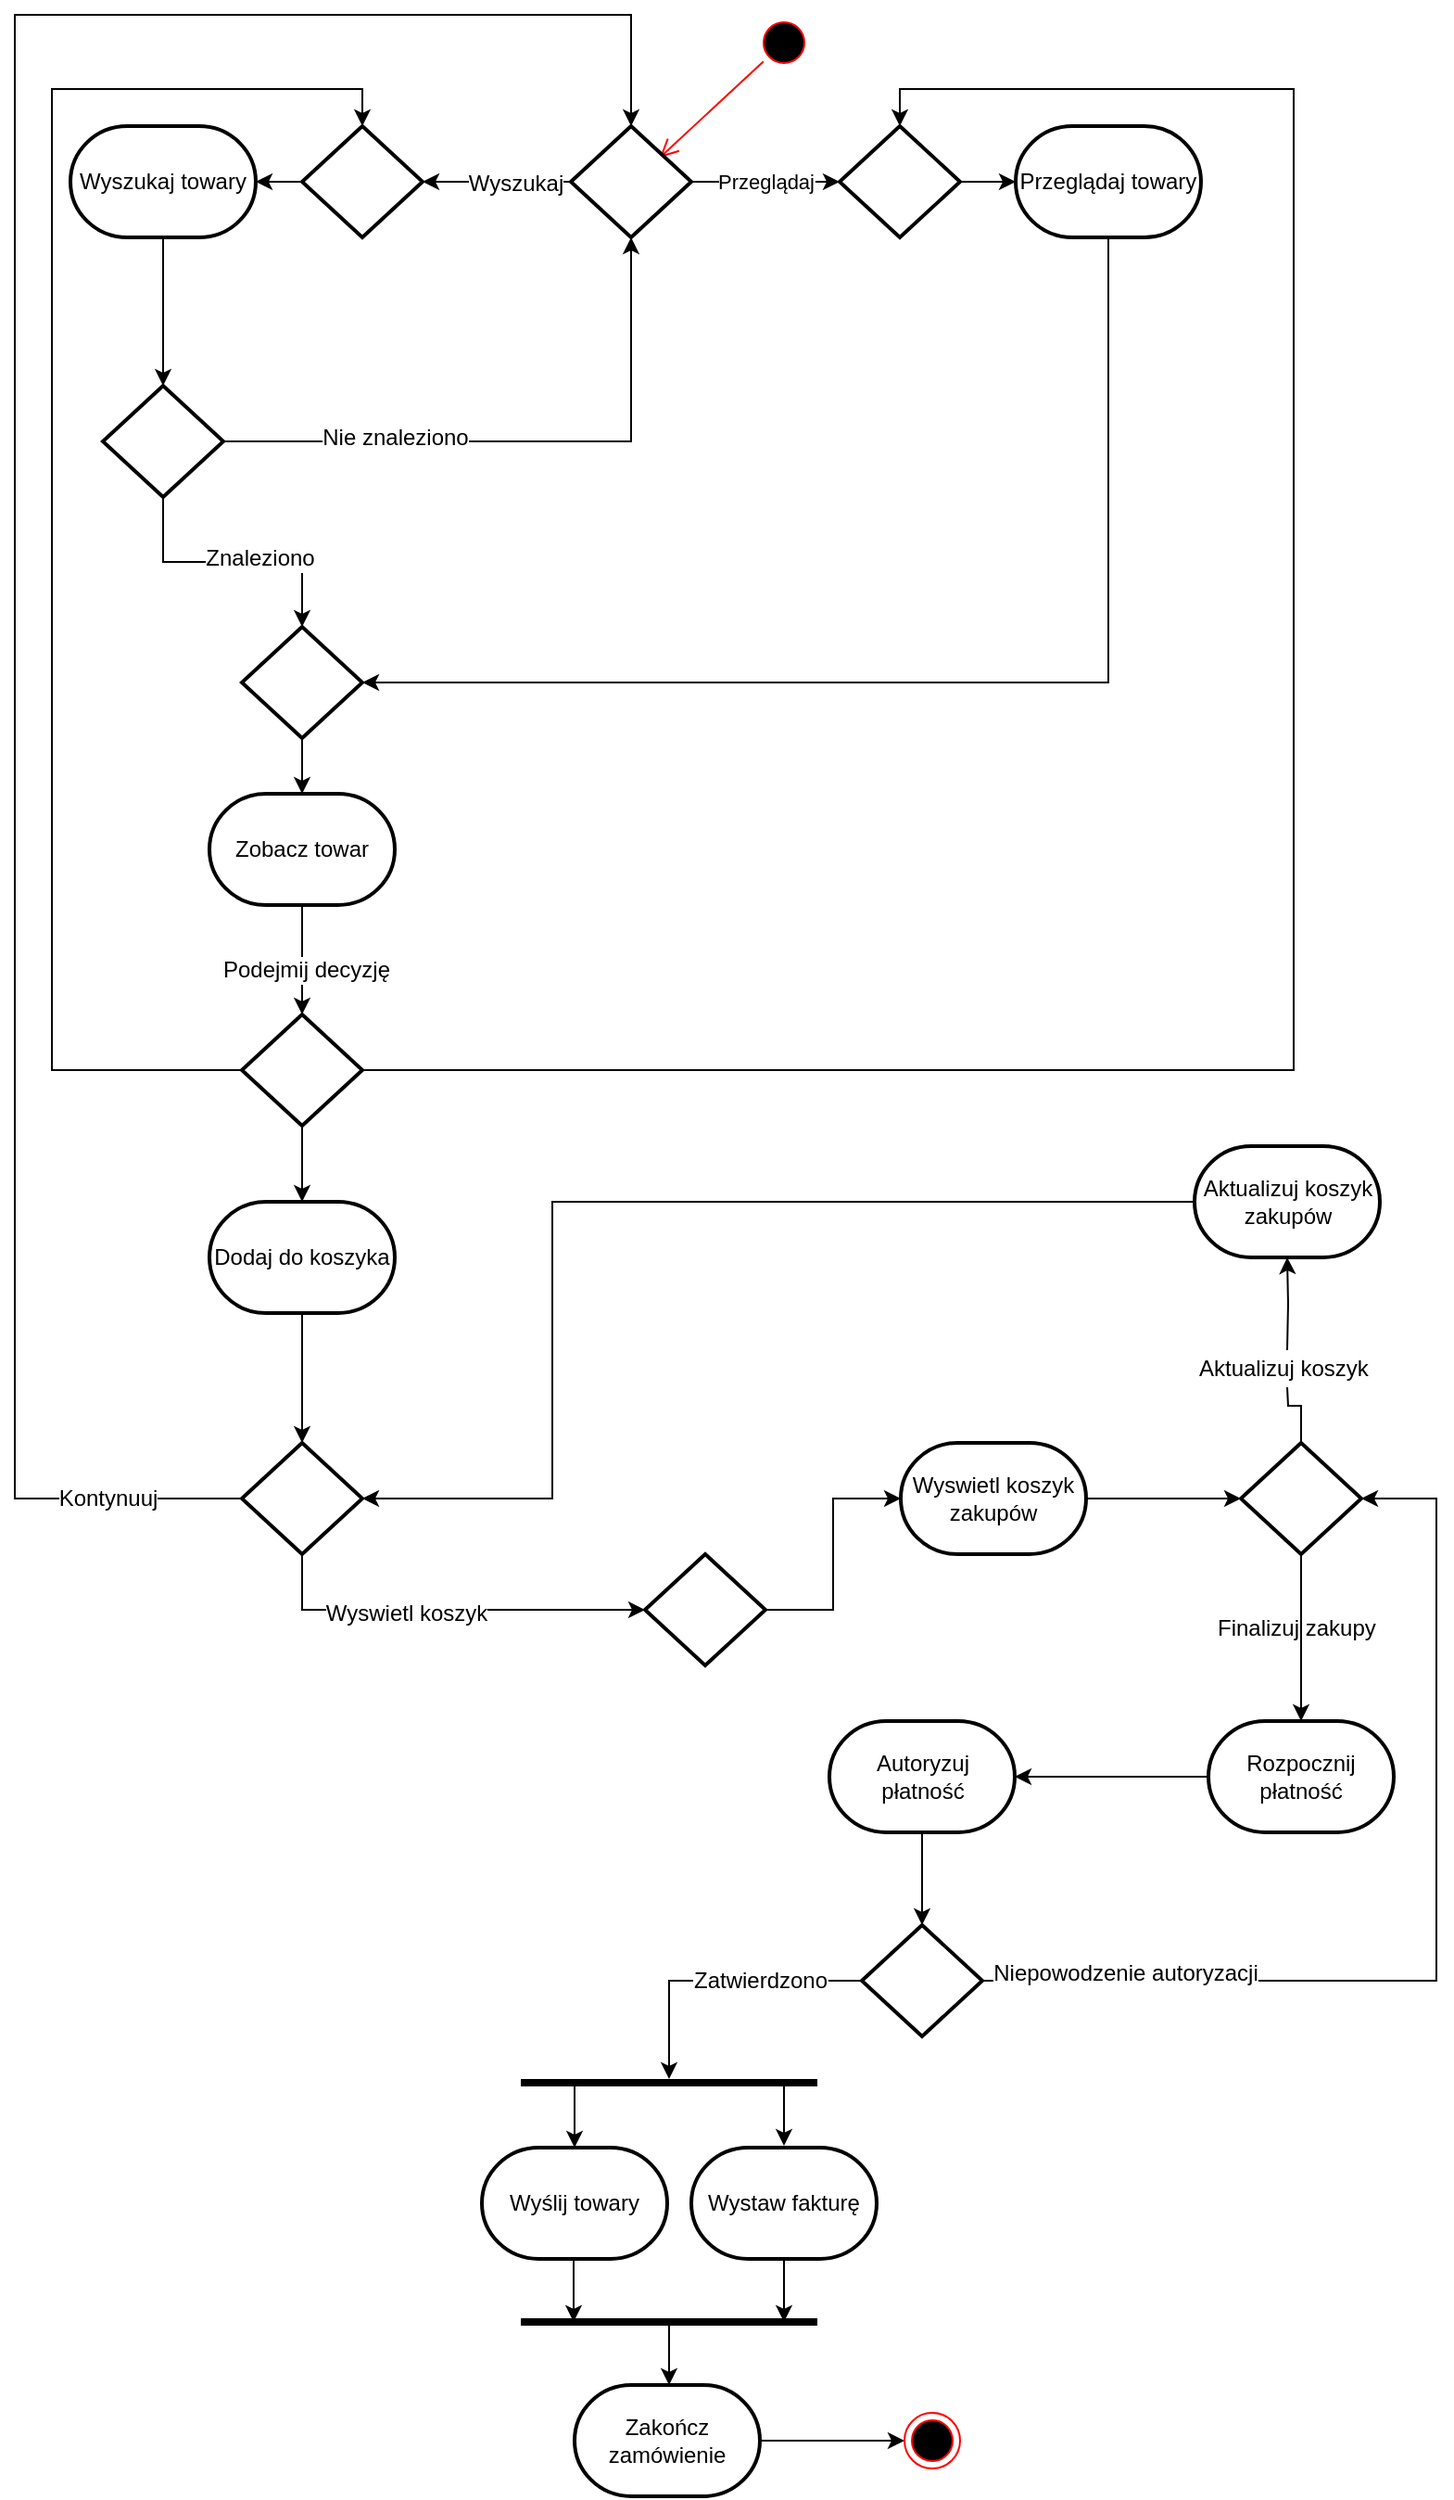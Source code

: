 <mxfile version="12.2.0" type="github" pages="1">
  <diagram id="q-2RWPI-wPKnb1UbpKC9" name="Strona-1">
    <mxGraphModel dx="1024" dy="575" grid="1" gridSize="10" guides="1" tooltips="1" connect="1" arrows="1" fold="1" page="1" pageScale="1" pageWidth="827" pageHeight="1169" math="0" shadow="0">
      <root>
        <mxCell id="0"/>
        <mxCell id="1" parent="0"/>
        <mxCell id="qWSLHKxNZ5O1IRngzNQX-28" value="" style="ellipse;html=1;shape=startState;fillColor=#000000;strokeColor=#ff0000;" parent="1" vertex="1">
          <mxGeometry x="413" y="30" width="30" height="30" as="geometry"/>
        </mxCell>
        <mxCell id="qWSLHKxNZ5O1IRngzNQX-29" value="" style="html=1;verticalAlign=bottom;endArrow=open;endSize=8;strokeColor=#ff0000;entryX=0.738;entryY=0.283;entryDx=0;entryDy=0;entryPerimeter=0;" parent="1" source="qWSLHKxNZ5O1IRngzNQX-28" target="qWSLHKxNZ5O1IRngzNQX-30" edge="1">
          <mxGeometry relative="1" as="geometry">
            <mxPoint x="345.5" y="90" as="targetPoint"/>
          </mxGeometry>
        </mxCell>
        <mxCell id="qWSLHKxNZ5O1IRngzNQX-33" value="" style="edgeStyle=orthogonalEdgeStyle;rounded=0;orthogonalLoop=1;jettySize=auto;html=1;" parent="1" source="qWSLHKxNZ5O1IRngzNQX-30" target="qWSLHKxNZ5O1IRngzNQX-32" edge="1">
          <mxGeometry relative="1" as="geometry"/>
        </mxCell>
        <mxCell id="qWSLHKxNZ5O1IRngzNQX-36" value="Wyszukaj" style="text;html=1;resizable=0;points=[];align=center;verticalAlign=middle;labelBackgroundColor=#ffffff;" parent="qWSLHKxNZ5O1IRngzNQX-33" vertex="1" connectable="0">
          <mxGeometry x="-0.25" y="1" relative="1" as="geometry">
            <mxPoint as="offset"/>
          </mxGeometry>
        </mxCell>
        <mxCell id="qWSLHKxNZ5O1IRngzNQX-35" value="Przeglądaj" style="edgeStyle=orthogonalEdgeStyle;rounded=0;orthogonalLoop=1;jettySize=auto;html=1;" parent="1" source="qWSLHKxNZ5O1IRngzNQX-30" target="qWSLHKxNZ5O1IRngzNQX-34" edge="1">
          <mxGeometry relative="1" as="geometry"/>
        </mxCell>
        <mxCell id="qWSLHKxNZ5O1IRngzNQX-30" value="" style="strokeWidth=2;html=1;shape=mxgraph.flowchart.decision;whiteSpace=wrap;" parent="1" vertex="1">
          <mxGeometry x="313" y="90" width="65" height="60" as="geometry"/>
        </mxCell>
        <mxCell id="qWSLHKxNZ5O1IRngzNQX-37" style="edgeStyle=orthogonalEdgeStyle;rounded=0;orthogonalLoop=1;jettySize=auto;html=1;exitX=1;exitY=0.5;exitDx=0;exitDy=0;exitPerimeter=0;entryX=0;entryY=0.5;entryDx=0;entryDy=0;entryPerimeter=0;" parent="1" source="qWSLHKxNZ5O1IRngzNQX-34" target="qWSLHKxNZ5O1IRngzNQX-31" edge="1">
          <mxGeometry relative="1" as="geometry"/>
        </mxCell>
        <mxCell id="qWSLHKxNZ5O1IRngzNQX-34" value="" style="strokeWidth=2;html=1;shape=mxgraph.flowchart.decision;whiteSpace=wrap;" parent="1" vertex="1">
          <mxGeometry x="458" y="90" width="65" height="60" as="geometry"/>
        </mxCell>
        <mxCell id="qWSLHKxNZ5O1IRngzNQX-40" style="edgeStyle=orthogonalEdgeStyle;rounded=0;orthogonalLoop=1;jettySize=auto;html=1;exitX=0;exitY=0.5;exitDx=0;exitDy=0;exitPerimeter=0;entryX=1;entryY=0.5;entryDx=0;entryDy=0;entryPerimeter=0;" parent="1" source="qWSLHKxNZ5O1IRngzNQX-32" target="qWSLHKxNZ5O1IRngzNQX-38" edge="1">
          <mxGeometry relative="1" as="geometry"/>
        </mxCell>
        <mxCell id="qWSLHKxNZ5O1IRngzNQX-42" value="" style="edgeStyle=orthogonalEdgeStyle;rounded=0;orthogonalLoop=1;jettySize=auto;html=1;exitX=0.5;exitY=1;exitDx=0;exitDy=0;exitPerimeter=0;" parent="1" source="qWSLHKxNZ5O1IRngzNQX-38" target="qWSLHKxNZ5O1IRngzNQX-41" edge="1">
          <mxGeometry relative="1" as="geometry"/>
        </mxCell>
        <mxCell id="qWSLHKxNZ5O1IRngzNQX-32" value="" style="strokeWidth=2;html=1;shape=mxgraph.flowchart.decision;whiteSpace=wrap;" parent="1" vertex="1">
          <mxGeometry x="168" y="90" width="65" height="60" as="geometry"/>
        </mxCell>
        <mxCell id="qWSLHKxNZ5O1IRngzNQX-43" style="edgeStyle=orthogonalEdgeStyle;rounded=0;orthogonalLoop=1;jettySize=auto;html=1;exitX=1;exitY=0.5;exitDx=0;exitDy=0;exitPerimeter=0;entryX=0.5;entryY=1;entryDx=0;entryDy=0;entryPerimeter=0;" parent="1" source="qWSLHKxNZ5O1IRngzNQX-41" target="qWSLHKxNZ5O1IRngzNQX-30" edge="1">
          <mxGeometry relative="1" as="geometry"/>
        </mxCell>
        <mxCell id="qWSLHKxNZ5O1IRngzNQX-44" value="Nie znaleziono" style="text;html=1;resizable=0;points=[];align=center;verticalAlign=middle;labelBackgroundColor=#ffffff;" parent="qWSLHKxNZ5O1IRngzNQX-43" vertex="1" connectable="0">
          <mxGeometry x="-0.442" y="2" relative="1" as="geometry">
            <mxPoint as="offset"/>
          </mxGeometry>
        </mxCell>
        <mxCell id="qWSLHKxNZ5O1IRngzNQX-50" style="edgeStyle=orthogonalEdgeStyle;rounded=0;orthogonalLoop=1;jettySize=auto;html=1;exitX=0.5;exitY=1;exitDx=0;exitDy=0;exitPerimeter=0;entryX=0.5;entryY=0;entryDx=0;entryDy=0;entryPerimeter=0;" parent="1" source="qWSLHKxNZ5O1IRngzNQX-41" target="qWSLHKxNZ5O1IRngzNQX-45" edge="1">
          <mxGeometry relative="1" as="geometry"/>
        </mxCell>
        <mxCell id="qWSLHKxNZ5O1IRngzNQX-51" value="Znaleziono" style="text;html=1;resizable=0;points=[];align=center;verticalAlign=middle;labelBackgroundColor=#ffffff;" parent="qWSLHKxNZ5O1IRngzNQX-50" vertex="1" connectable="0">
          <mxGeometry x="0.202" y="2" relative="1" as="geometry">
            <mxPoint as="offset"/>
          </mxGeometry>
        </mxCell>
        <mxCell id="qWSLHKxNZ5O1IRngzNQX-41" value="" style="strokeWidth=2;html=1;shape=mxgraph.flowchart.decision;whiteSpace=wrap;" parent="1" vertex="1">
          <mxGeometry x="60.5" y="230" width="65" height="60" as="geometry"/>
        </mxCell>
        <mxCell id="qWSLHKxNZ5O1IRngzNQX-54" style="edgeStyle=orthogonalEdgeStyle;rounded=0;orthogonalLoop=1;jettySize=auto;html=1;exitX=0.5;exitY=1;exitDx=0;exitDy=0;exitPerimeter=0;entryX=0.5;entryY=0;entryDx=0;entryDy=0;entryPerimeter=0;" parent="1" source="qWSLHKxNZ5O1IRngzNQX-45" target="qWSLHKxNZ5O1IRngzNQX-52" edge="1">
          <mxGeometry relative="1" as="geometry"/>
        </mxCell>
        <mxCell id="qWSLHKxNZ5O1IRngzNQX-45" value="" style="strokeWidth=2;html=1;shape=mxgraph.flowchart.decision;whiteSpace=wrap;" parent="1" vertex="1">
          <mxGeometry x="135.5" y="360" width="65" height="60" as="geometry"/>
        </mxCell>
        <mxCell id="qWSLHKxNZ5O1IRngzNQX-53" style="edgeStyle=orthogonalEdgeStyle;rounded=0;orthogonalLoop=1;jettySize=auto;html=1;exitX=0.5;exitY=1;exitDx=0;exitDy=0;exitPerimeter=0;entryX=1;entryY=0.5;entryDx=0;entryDy=0;entryPerimeter=0;" parent="1" source="qWSLHKxNZ5O1IRngzNQX-31" target="qWSLHKxNZ5O1IRngzNQX-45" edge="1">
          <mxGeometry relative="1" as="geometry"/>
        </mxCell>
        <mxCell id="qWSLHKxNZ5O1IRngzNQX-31" value="Przeglądaj towary" style="strokeWidth=2;html=1;shape=mxgraph.flowchart.terminator;whiteSpace=wrap;" parent="1" vertex="1">
          <mxGeometry x="553" y="90" width="100" height="60" as="geometry"/>
        </mxCell>
        <mxCell id="qWSLHKxNZ5O1IRngzNQX-38" value="Wyszukaj towary" style="strokeWidth=2;html=1;shape=mxgraph.flowchart.terminator;whiteSpace=wrap;" parent="1" vertex="1">
          <mxGeometry x="43" y="90" width="100" height="60" as="geometry"/>
        </mxCell>
        <mxCell id="qWSLHKxNZ5O1IRngzNQX-56" style="edgeStyle=orthogonalEdgeStyle;rounded=0;orthogonalLoop=1;jettySize=auto;html=1;exitX=0.5;exitY=1;exitDx=0;exitDy=0;exitPerimeter=0;entryX=0.5;entryY=0;entryDx=0;entryDy=0;entryPerimeter=0;" parent="1" source="qWSLHKxNZ5O1IRngzNQX-52" target="qWSLHKxNZ5O1IRngzNQX-55" edge="1">
          <mxGeometry relative="1" as="geometry"/>
        </mxCell>
        <mxCell id="qWSLHKxNZ5O1IRngzNQX-58" value="Podejmij decyzję" style="text;html=1;resizable=0;points=[];align=center;verticalAlign=middle;labelBackgroundColor=#ffffff;" parent="qWSLHKxNZ5O1IRngzNQX-56" vertex="1" connectable="0">
          <mxGeometry x="0.167" y="2" relative="1" as="geometry">
            <mxPoint as="offset"/>
          </mxGeometry>
        </mxCell>
        <mxCell id="qWSLHKxNZ5O1IRngzNQX-52" value="Zobacz towar" style="strokeWidth=2;html=1;shape=mxgraph.flowchart.terminator;whiteSpace=wrap;" parent="1" vertex="1">
          <mxGeometry x="118" y="450" width="100" height="60" as="geometry"/>
        </mxCell>
        <mxCell id="qWSLHKxNZ5O1IRngzNQX-59" style="edgeStyle=orthogonalEdgeStyle;rounded=0;orthogonalLoop=1;jettySize=auto;html=1;exitX=0;exitY=0.5;exitDx=0;exitDy=0;exitPerimeter=0;entryX=0.5;entryY=0;entryDx=0;entryDy=0;entryPerimeter=0;" parent="1" source="qWSLHKxNZ5O1IRngzNQX-55" target="qWSLHKxNZ5O1IRngzNQX-32" edge="1">
          <mxGeometry relative="1" as="geometry">
            <Array as="points">
              <mxPoint x="33" y="599"/>
              <mxPoint x="33" y="70"/>
              <mxPoint x="201" y="70"/>
            </Array>
          </mxGeometry>
        </mxCell>
        <mxCell id="qWSLHKxNZ5O1IRngzNQX-60" style="edgeStyle=orthogonalEdgeStyle;rounded=0;orthogonalLoop=1;jettySize=auto;html=1;exitX=1;exitY=0.5;exitDx=0;exitDy=0;exitPerimeter=0;entryX=0.5;entryY=0;entryDx=0;entryDy=0;entryPerimeter=0;" parent="1" source="qWSLHKxNZ5O1IRngzNQX-55" target="qWSLHKxNZ5O1IRngzNQX-34" edge="1">
          <mxGeometry relative="1" as="geometry">
            <Array as="points">
              <mxPoint x="703" y="599"/>
              <mxPoint x="703" y="70"/>
              <mxPoint x="491" y="70"/>
            </Array>
          </mxGeometry>
        </mxCell>
        <mxCell id="qWSLHKxNZ5O1IRngzNQX-61" style="edgeStyle=orthogonalEdgeStyle;rounded=0;orthogonalLoop=1;jettySize=auto;html=1;exitX=0.5;exitY=1;exitDx=0;exitDy=0;exitPerimeter=0;entryX=0.5;entryY=0;entryDx=0;entryDy=0;entryPerimeter=0;" parent="1" source="qWSLHKxNZ5O1IRngzNQX-55" target="qWSLHKxNZ5O1IRngzNQX-63" edge="1">
          <mxGeometry relative="1" as="geometry">
            <mxPoint x="168" y="680" as="targetPoint"/>
          </mxGeometry>
        </mxCell>
        <mxCell id="qWSLHKxNZ5O1IRngzNQX-55" value="" style="strokeWidth=2;html=1;shape=mxgraph.flowchart.decision;whiteSpace=wrap;" parent="1" vertex="1">
          <mxGeometry x="135.5" y="569" width="65" height="60" as="geometry"/>
        </mxCell>
        <mxCell id="qWSLHKxNZ5O1IRngzNQX-65" style="edgeStyle=orthogonalEdgeStyle;rounded=0;orthogonalLoop=1;jettySize=auto;html=1;exitX=0.5;exitY=1;exitDx=0;exitDy=0;exitPerimeter=0;entryX=0.5;entryY=0;entryDx=0;entryDy=0;entryPerimeter=0;" parent="1" source="qWSLHKxNZ5O1IRngzNQX-63" target="qWSLHKxNZ5O1IRngzNQX-64" edge="1">
          <mxGeometry relative="1" as="geometry"/>
        </mxCell>
        <mxCell id="qWSLHKxNZ5O1IRngzNQX-63" value="Dodaj do koszyka" style="strokeWidth=2;html=1;shape=mxgraph.flowchart.terminator;whiteSpace=wrap;" parent="1" vertex="1">
          <mxGeometry x="118" y="670" width="100" height="60" as="geometry"/>
        </mxCell>
        <mxCell id="qWSLHKxNZ5O1IRngzNQX-69" style="edgeStyle=orthogonalEdgeStyle;rounded=0;orthogonalLoop=1;jettySize=auto;html=1;exitX=0;exitY=0.5;exitDx=0;exitDy=0;exitPerimeter=0;entryX=0.5;entryY=0;entryDx=0;entryDy=0;entryPerimeter=0;" parent="1" source="qWSLHKxNZ5O1IRngzNQX-64" target="qWSLHKxNZ5O1IRngzNQX-30" edge="1">
          <mxGeometry relative="1" as="geometry">
            <Array as="points">
              <mxPoint x="13" y="830"/>
              <mxPoint x="13" y="30"/>
              <mxPoint x="346" y="30"/>
            </Array>
          </mxGeometry>
        </mxCell>
        <mxCell id="qWSLHKxNZ5O1IRngzNQX-70" value="Kontynuuj" style="text;html=1;resizable=0;points=[];align=center;verticalAlign=middle;labelBackgroundColor=#ffffff;" parent="qWSLHKxNZ5O1IRngzNQX-69" vertex="1" connectable="0">
          <mxGeometry x="-0.889" relative="1" as="geometry">
            <mxPoint as="offset"/>
          </mxGeometry>
        </mxCell>
        <mxCell id="qWSLHKxNZ5O1IRngzNQX-72" value="" style="edgeStyle=orthogonalEdgeStyle;rounded=0;orthogonalLoop=1;jettySize=auto;html=1;exitX=0.5;exitY=1;exitDx=0;exitDy=0;exitPerimeter=0;" parent="1" source="qWSLHKxNZ5O1IRngzNQX-64" target="qWSLHKxNZ5O1IRngzNQX-71" edge="1">
          <mxGeometry relative="1" as="geometry">
            <Array as="points">
              <mxPoint x="168" y="890"/>
            </Array>
          </mxGeometry>
        </mxCell>
        <mxCell id="qWSLHKxNZ5O1IRngzNQX-75" value="Wyswietl koszyk" style="text;html=1;resizable=0;points=[];align=center;verticalAlign=middle;labelBackgroundColor=#ffffff;" parent="qWSLHKxNZ5O1IRngzNQX-72" vertex="1" connectable="0">
          <mxGeometry x="-0.207" y="-2" relative="1" as="geometry">
            <mxPoint x="1" as="offset"/>
          </mxGeometry>
        </mxCell>
        <mxCell id="qWSLHKxNZ5O1IRngzNQX-64" value="" style="strokeWidth=2;html=1;shape=mxgraph.flowchart.decision;whiteSpace=wrap;" parent="1" vertex="1">
          <mxGeometry x="135.5" y="800" width="65" height="60" as="geometry"/>
        </mxCell>
        <mxCell id="qWSLHKxNZ5O1IRngzNQX-77" style="edgeStyle=orthogonalEdgeStyle;rounded=0;orthogonalLoop=1;jettySize=auto;html=1;exitX=1;exitY=0.5;exitDx=0;exitDy=0;exitPerimeter=0;" parent="1" source="qWSLHKxNZ5O1IRngzNQX-71" target="qWSLHKxNZ5O1IRngzNQX-76" edge="1">
          <mxGeometry relative="1" as="geometry"/>
        </mxCell>
        <mxCell id="qWSLHKxNZ5O1IRngzNQX-71" value="" style="strokeWidth=2;html=1;shape=mxgraph.flowchart.decision;whiteSpace=wrap;" parent="1" vertex="1">
          <mxGeometry x="353" y="860" width="65" height="60" as="geometry"/>
        </mxCell>
        <mxCell id="qWSLHKxNZ5O1IRngzNQX-79" style="edgeStyle=orthogonalEdgeStyle;rounded=0;orthogonalLoop=1;jettySize=auto;html=1;exitX=1;exitY=0.5;exitDx=0;exitDy=0;exitPerimeter=0;entryX=0;entryY=0.5;entryDx=0;entryDy=0;entryPerimeter=0;" parent="1" source="qWSLHKxNZ5O1IRngzNQX-76" target="qWSLHKxNZ5O1IRngzNQX-78" edge="1">
          <mxGeometry relative="1" as="geometry"/>
        </mxCell>
        <mxCell id="qWSLHKxNZ5O1IRngzNQX-76" value="Wyswietl koszyk zakupów" style="strokeWidth=2;html=1;shape=mxgraph.flowchart.terminator;whiteSpace=wrap;" parent="1" vertex="1">
          <mxGeometry x="491" y="800" width="100" height="60" as="geometry"/>
        </mxCell>
        <mxCell id="qWSLHKxNZ5O1IRngzNQX-82" value="" style="edgeStyle=orthogonalEdgeStyle;rounded=0;orthogonalLoop=1;jettySize=auto;html=1;entryX=0.5;entryY=0;entryDx=0;entryDy=0;entryPerimeter=0;" parent="1" source="qWSLHKxNZ5O1IRngzNQX-78" target="-5VtkuVrbkyOp1K963xb-1" edge="1">
          <mxGeometry relative="1" as="geometry">
            <Array as="points">
              <mxPoint x="707.5" y="950"/>
            </Array>
            <mxPoint x="707.5" y="940" as="targetPoint"/>
          </mxGeometry>
        </mxCell>
        <mxCell id="qWSLHKxNZ5O1IRngzNQX-85" value="" style="edgeStyle=orthogonalEdgeStyle;rounded=0;orthogonalLoop=1;jettySize=auto;html=1;entryX=0.5;entryY=1;entryDx=0;entryDy=0;entryPerimeter=0;" parent="1" target="qWSLHKxNZ5O1IRngzNQX-90" edge="1">
          <mxGeometry relative="1" as="geometry">
            <mxPoint x="699.5" y="710" as="targetPoint"/>
            <mxPoint x="699.5" y="750" as="sourcePoint"/>
          </mxGeometry>
        </mxCell>
        <mxCell id="qWSLHKxNZ5O1IRngzNQX-78" value="" style="strokeWidth=2;html=1;shape=mxgraph.flowchart.decision;whiteSpace=wrap;" parent="1" vertex="1">
          <mxGeometry x="674.5" y="800" width="65" height="60" as="geometry"/>
        </mxCell>
        <mxCell id="qWSLHKxNZ5O1IRngzNQX-86" value="Aktualizuj koszyk" style="text;html=1;resizable=0;points=[];autosize=1;align=left;verticalAlign=top;spacingTop=-4;" parent="1" vertex="1">
          <mxGeometry x="649.5" y="750" width="110" height="20" as="geometry"/>
        </mxCell>
        <mxCell id="qWSLHKxNZ5O1IRngzNQX-87" value="" style="edgeStyle=orthogonalEdgeStyle;rounded=0;orthogonalLoop=1;jettySize=auto;html=1;endArrow=none;endFill=0;" parent="1" source="qWSLHKxNZ5O1IRngzNQX-78" edge="1">
          <mxGeometry relative="1" as="geometry">
            <mxPoint x="707" y="800" as="sourcePoint"/>
            <mxPoint x="699.5" y="770" as="targetPoint"/>
          </mxGeometry>
        </mxCell>
        <mxCell id="qWSLHKxNZ5O1IRngzNQX-93" style="edgeStyle=orthogonalEdgeStyle;rounded=0;orthogonalLoop=1;jettySize=auto;html=1;exitX=0;exitY=0.5;exitDx=0;exitDy=0;exitPerimeter=0;entryX=1;entryY=0.5;entryDx=0;entryDy=0;entryPerimeter=0;endArrow=classic;endFill=1;" parent="1" source="qWSLHKxNZ5O1IRngzNQX-90" target="qWSLHKxNZ5O1IRngzNQX-64" edge="1">
          <mxGeometry relative="1" as="geometry">
            <Array as="points">
              <mxPoint x="303" y="670"/>
              <mxPoint x="303" y="830"/>
            </Array>
          </mxGeometry>
        </mxCell>
        <mxCell id="qWSLHKxNZ5O1IRngzNQX-90" value="Aktualizuj koszyk zakupów" style="strokeWidth=2;html=1;shape=mxgraph.flowchart.terminator;whiteSpace=wrap;" parent="1" vertex="1">
          <mxGeometry x="649.5" y="640" width="100" height="60" as="geometry"/>
        </mxCell>
        <mxCell id="qWSLHKxNZ5O1IRngzNQX-94" value="Finalizuj zakupy" style="text;html=1;resizable=0;points=[];autosize=1;align=left;verticalAlign=top;spacingTop=-4;" parent="1" vertex="1">
          <mxGeometry x="659.5" y="890" width="100" height="20" as="geometry"/>
        </mxCell>
        <mxCell id="-5VtkuVrbkyOp1K963xb-6" style="edgeStyle=orthogonalEdgeStyle;rounded=0;orthogonalLoop=1;jettySize=auto;html=1;entryX=1;entryY=0.5;entryDx=0;entryDy=0;entryPerimeter=0;endArrow=classic;endFill=1;" edge="1" parent="1" source="-5VtkuVrbkyOp1K963xb-1" target="-5VtkuVrbkyOp1K963xb-2">
          <mxGeometry relative="1" as="geometry">
            <mxPoint x="568.5" y="980" as="sourcePoint"/>
          </mxGeometry>
        </mxCell>
        <mxCell id="-5VtkuVrbkyOp1K963xb-1" value="Rozpocznij płatność" style="strokeWidth=2;html=1;shape=mxgraph.flowchart.terminator;whiteSpace=wrap;" vertex="1" parent="1">
          <mxGeometry x="657" y="950" width="100" height="60" as="geometry"/>
        </mxCell>
        <mxCell id="-5VtkuVrbkyOp1K963xb-7" style="edgeStyle=orthogonalEdgeStyle;rounded=0;orthogonalLoop=1;jettySize=auto;html=1;exitX=0.5;exitY=1;exitDx=0;exitDy=0;exitPerimeter=0;endArrow=classic;endFill=1;entryX=0.5;entryY=0;entryDx=0;entryDy=0;entryPerimeter=0;" edge="1" parent="1" source="-5VtkuVrbkyOp1K963xb-2" target="-5VtkuVrbkyOp1K963xb-33">
          <mxGeometry relative="1" as="geometry">
            <mxPoint x="503" y="1040" as="targetPoint"/>
          </mxGeometry>
        </mxCell>
        <mxCell id="-5VtkuVrbkyOp1K963xb-2" value="Autoryzuj płatność" style="strokeWidth=2;html=1;shape=mxgraph.flowchart.terminator;whiteSpace=wrap;" vertex="1" parent="1">
          <mxGeometry x="452.5" y="950" width="100" height="60" as="geometry"/>
        </mxCell>
        <mxCell id="-5VtkuVrbkyOp1K963xb-3" value="Wyślij towary" style="strokeWidth=2;html=1;shape=mxgraph.flowchart.terminator;whiteSpace=wrap;" vertex="1" parent="1">
          <mxGeometry x="265" y="1180" width="100" height="60" as="geometry"/>
        </mxCell>
        <mxCell id="-5VtkuVrbkyOp1K963xb-4" value="Wystaw fakturę" style="strokeWidth=2;html=1;shape=mxgraph.flowchart.terminator;whiteSpace=wrap;" vertex="1" parent="1">
          <mxGeometry x="378" y="1180" width="100" height="60" as="geometry"/>
        </mxCell>
        <mxCell id="-5VtkuVrbkyOp1K963xb-5" value="" style="line;strokeWidth=4;html=1;perimeter=backbonePerimeter;points=[];outlineConnect=0;" vertex="1" parent="1">
          <mxGeometry x="286" y="1140" width="160" height="10" as="geometry"/>
        </mxCell>
        <mxCell id="-5VtkuVrbkyOp1K963xb-9" value="" style="endArrow=classic;html=1;entryX=0.5;entryY=0;entryDx=0;entryDy=0;entryPerimeter=0;" edge="1" parent="1" source="-5VtkuVrbkyOp1K963xb-5" target="-5VtkuVrbkyOp1K963xb-3">
          <mxGeometry width="50" height="50" relative="1" as="geometry">
            <mxPoint x="188" y="1180" as="sourcePoint"/>
            <mxPoint x="238" y="1130" as="targetPoint"/>
          </mxGeometry>
        </mxCell>
        <mxCell id="-5VtkuVrbkyOp1K963xb-10" value="" style="endArrow=classic;html=1;entryX=0.5;entryY=0;entryDx=0;entryDy=0;entryPerimeter=0;" edge="1" parent="1">
          <mxGeometry width="50" height="50" relative="1" as="geometry">
            <mxPoint x="428" y="1145" as="sourcePoint"/>
            <mxPoint x="428" y="1179" as="targetPoint"/>
          </mxGeometry>
        </mxCell>
        <mxCell id="-5VtkuVrbkyOp1K963xb-11" value="" style="line;strokeWidth=4;html=1;perimeter=backbonePerimeter;points=[];outlineConnect=0;" vertex="1" parent="1">
          <mxGeometry x="286" y="1269" width="160" height="10" as="geometry"/>
        </mxCell>
        <mxCell id="-5VtkuVrbkyOp1K963xb-19" style="edgeStyle=orthogonalEdgeStyle;rounded=0;orthogonalLoop=1;jettySize=auto;html=1;exitX=1;exitY=0.5;exitDx=0;exitDy=0;exitPerimeter=0;endArrow=classic;endFill=1;" edge="1" parent="1" source="-5VtkuVrbkyOp1K963xb-12" target="-5VtkuVrbkyOp1K963xb-16">
          <mxGeometry relative="1" as="geometry"/>
        </mxCell>
        <mxCell id="-5VtkuVrbkyOp1K963xb-12" value="Zakończ zamówienie" style="strokeWidth=2;html=1;shape=mxgraph.flowchart.terminator;whiteSpace=wrap;" vertex="1" parent="1">
          <mxGeometry x="315" y="1308" width="100" height="60" as="geometry"/>
        </mxCell>
        <mxCell id="-5VtkuVrbkyOp1K963xb-13" value="" style="endArrow=classic;html=1;entryX=0.5;entryY=0;entryDx=0;entryDy=0;entryPerimeter=0;" edge="1" parent="1">
          <mxGeometry width="50" height="50" relative="1" as="geometry">
            <mxPoint x="314.5" y="1240" as="sourcePoint"/>
            <mxPoint x="314.5" y="1274" as="targetPoint"/>
          </mxGeometry>
        </mxCell>
        <mxCell id="-5VtkuVrbkyOp1K963xb-14" value="" style="endArrow=classic;html=1;entryX=0.5;entryY=0;entryDx=0;entryDy=0;entryPerimeter=0;" edge="1" parent="1">
          <mxGeometry width="50" height="50" relative="1" as="geometry">
            <mxPoint x="428" y="1240" as="sourcePoint"/>
            <mxPoint x="428" y="1274" as="targetPoint"/>
          </mxGeometry>
        </mxCell>
        <mxCell id="-5VtkuVrbkyOp1K963xb-15" value="" style="endArrow=classic;html=1;entryX=0.5;entryY=0;entryDx=0;entryDy=0;entryPerimeter=0;" edge="1" parent="1">
          <mxGeometry width="50" height="50" relative="1" as="geometry">
            <mxPoint x="366" y="1274" as="sourcePoint"/>
            <mxPoint x="366" y="1308" as="targetPoint"/>
          </mxGeometry>
        </mxCell>
        <mxCell id="-5VtkuVrbkyOp1K963xb-16" value="" style="ellipse;html=1;shape=endState;fillColor=#000000;strokeColor=#ff0000;" vertex="1" parent="1">
          <mxGeometry x="493" y="1323" width="30" height="30" as="geometry"/>
        </mxCell>
        <mxCell id="-5VtkuVrbkyOp1K963xb-34" style="edgeStyle=orthogonalEdgeStyle;rounded=0;orthogonalLoop=1;jettySize=auto;html=1;exitX=1;exitY=0.5;exitDx=0;exitDy=0;exitPerimeter=0;entryX=1;entryY=0.5;entryDx=0;entryDy=0;entryPerimeter=0;endArrow=classic;endFill=1;" edge="1" parent="1" source="-5VtkuVrbkyOp1K963xb-33" target="qWSLHKxNZ5O1IRngzNQX-78">
          <mxGeometry relative="1" as="geometry">
            <Array as="points">
              <mxPoint x="780" y="1090"/>
              <mxPoint x="780" y="830"/>
            </Array>
          </mxGeometry>
        </mxCell>
        <mxCell id="-5VtkuVrbkyOp1K963xb-35" value="Niepowodzenie autoryzacji" style="text;html=1;resizable=0;points=[];align=center;verticalAlign=middle;labelBackgroundColor=#ffffff;" vertex="1" connectable="0" parent="-5VtkuVrbkyOp1K963xb-34">
          <mxGeometry x="-0.719" y="4" relative="1" as="geometry">
            <mxPoint as="offset"/>
          </mxGeometry>
        </mxCell>
        <mxCell id="-5VtkuVrbkyOp1K963xb-36" style="edgeStyle=orthogonalEdgeStyle;rounded=0;orthogonalLoop=1;jettySize=auto;html=1;exitX=0;exitY=0.5;exitDx=0;exitDy=0;exitPerimeter=0;endArrow=classic;endFill=1;" edge="1" parent="1" source="-5VtkuVrbkyOp1K963xb-33" target="-5VtkuVrbkyOp1K963xb-5">
          <mxGeometry relative="1" as="geometry"/>
        </mxCell>
        <mxCell id="-5VtkuVrbkyOp1K963xb-37" value="Zatwierdzono" style="text;html=1;resizable=0;points=[];align=center;verticalAlign=middle;labelBackgroundColor=#ffffff;direction=south;" vertex="1" connectable="0" parent="-5VtkuVrbkyOp1K963xb-36">
          <mxGeometry x="0.05" y="-1" relative="1" as="geometry">
            <mxPoint x="27" y="1" as="offset"/>
          </mxGeometry>
        </mxCell>
        <mxCell id="-5VtkuVrbkyOp1K963xb-33" value="" style="strokeWidth=2;html=1;shape=mxgraph.flowchart.decision;whiteSpace=wrap;" vertex="1" parent="1">
          <mxGeometry x="470" y="1060" width="65" height="60" as="geometry"/>
        </mxCell>
      </root>
    </mxGraphModel>
  </diagram>
</mxfile>
